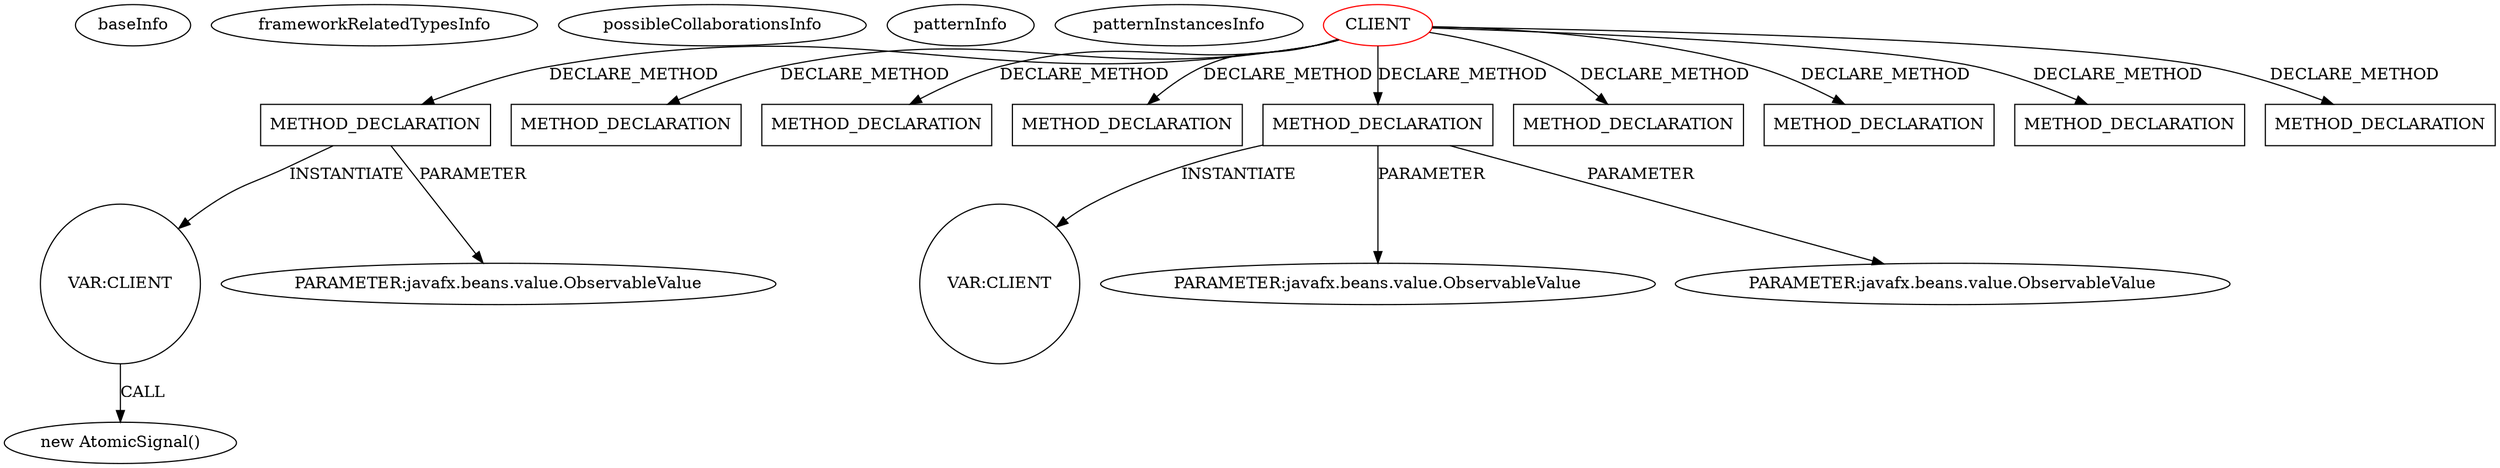 digraph {
baseInfo[graphId=3237,category="pattern",isAnonymous=false,possibleRelation=false]
frameworkRelatedTypesInfo[]
possibleCollaborationsInfo[]
patternInfo[frequency=2.0,patternRootClient=0]
patternInstancesInfo[0="dimituri-milk~/dimituri-milk/milk-master/milk-core/src/main/java/lv/dimituri/milk/core/Folds.java~Folds~2471",1="dimituri-milk~/dimituri-milk/milk-master/milk-core/src/main/java/lv/dimituri/milk/core/Filters.java~Filters~2472"]
23[label="new AtomicSignal()",vertexType="CONSTRUCTOR_CALL",isFrameworkType=false]
24[label="VAR:CLIENT",vertexType="VARIABLE_EXPRESION",isFrameworkType=false,shape=circle]
19[label="METHOD_DECLARATION",vertexType="CLIENT_METHOD_DECLARATION",isFrameworkType=false,shape=box]
0[label="CLIENT",vertexType="ROOT_CLIENT_CLASS_DECLARATION",isFrameworkType=false,color=red]
2[label="METHOD_DECLARATION",vertexType="CLIENT_METHOD_DECLARATION",isFrameworkType=false,shape=box]
57[label="METHOD_DECLARATION",vertexType="CLIENT_METHOD_DECLARATION",isFrameworkType=false,shape=box]
67[label="METHOD_DECLARATION",vertexType="CLIENT_METHOD_DECLARATION",isFrameworkType=false,shape=box]
35[label="METHOD_DECLARATION",vertexType="CLIENT_METHOD_DECLARATION",isFrameworkType=false,shape=box]
63[label="METHOD_DECLARATION",vertexType="CLIENT_METHOD_DECLARATION",isFrameworkType=false,shape=box]
59[label="METHOD_DECLARATION",vertexType="CLIENT_METHOD_DECLARATION",isFrameworkType=false,shape=box]
26[label="METHOD_DECLARATION",vertexType="CLIENT_METHOD_DECLARATION",isFrameworkType=false,shape=box]
44[label="METHOD_DECLARATION",vertexType="CLIENT_METHOD_DECLARATION",isFrameworkType=false,shape=box]
42[label="VAR:CLIENT",vertexType="VARIABLE_EXPRESION",isFrameworkType=false,shape=circle]
39[label="PARAMETER:javafx.beans.value.ObservableValue",vertexType="PARAMETER_DECLARATION",isFrameworkType=false]
37[label="PARAMETER:javafx.beans.value.ObservableValue",vertexType="PARAMETER_DECLARATION",isFrameworkType=false]
21[label="PARAMETER:javafx.beans.value.ObservableValue",vertexType="PARAMETER_DECLARATION",isFrameworkType=false]
0->44[label="DECLARE_METHOD"]
19->21[label="PARAMETER"]
0->63[label="DECLARE_METHOD"]
24->23[label="CALL"]
0->26[label="DECLARE_METHOD"]
0->2[label="DECLARE_METHOD"]
0->67[label="DECLARE_METHOD"]
0->35[label="DECLARE_METHOD"]
19->24[label="INSTANTIATE"]
0->57[label="DECLARE_METHOD"]
35->42[label="INSTANTIATE"]
35->37[label="PARAMETER"]
0->59[label="DECLARE_METHOD"]
35->39[label="PARAMETER"]
0->19[label="DECLARE_METHOD"]
}
